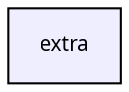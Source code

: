 digraph "extra" {
  compound=true
  node [ fontsize="10", fontname="FreeSans.ttf"];
  edge [ labelfontsize="10", labelfontname="FreeSans.ttf"];
  dir_c709a6e19556ec8591c18a4b556d79f6 [shape=box, label="extra", style="filled", fillcolor="#eeeeff", pencolor="black", URL="dir_c709a6e19556ec8591c18a4b556d79f6.html"];
}
